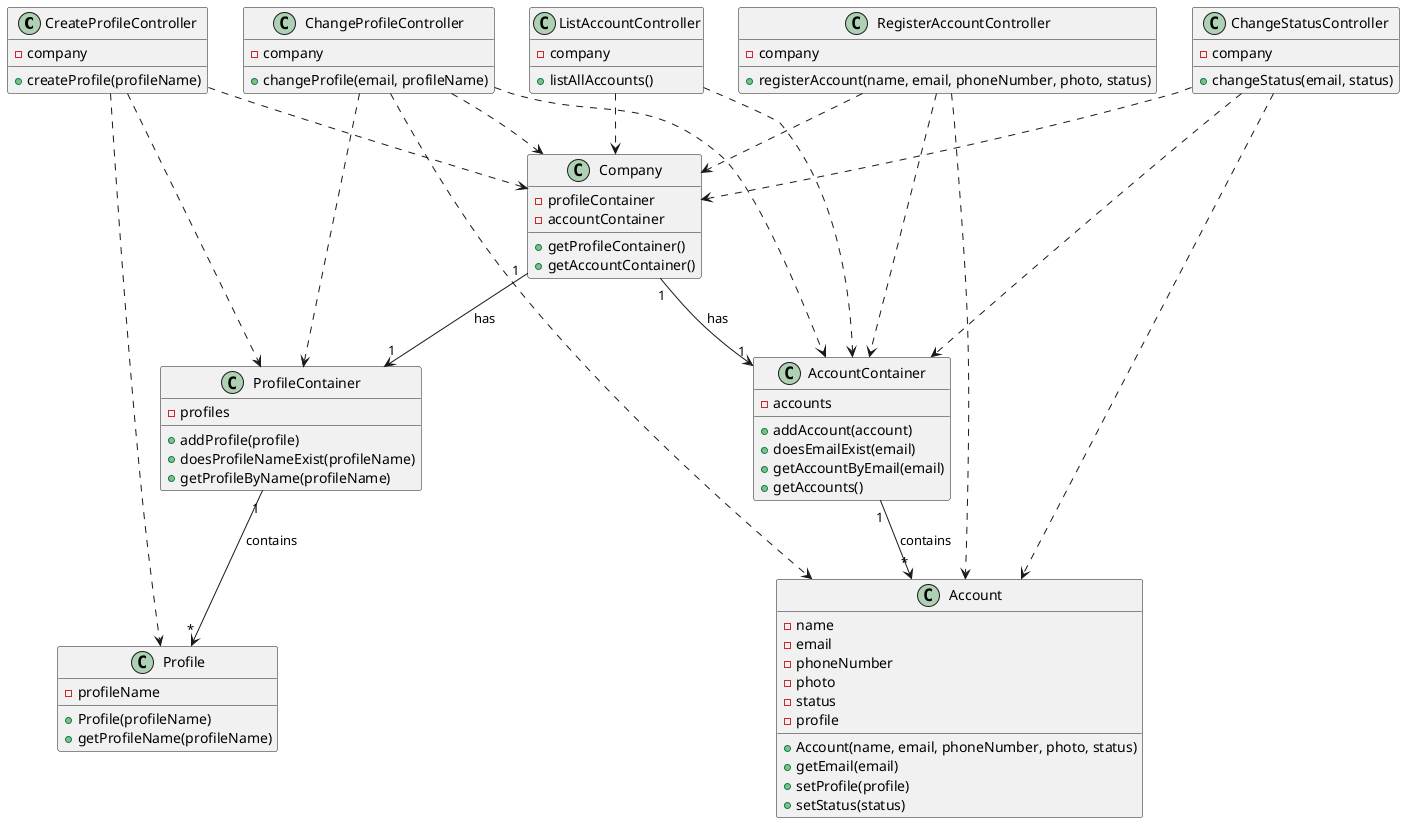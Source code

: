 @startuml

class "CreateProfileController" {
-company
+createProfile(profileName)
}

class "RegisterAccountController" {
-company
+registerAccount(name, email, phoneNumber, photo, status)
}

class ChangeProfileController {
-company
+changeProfile(email, profileName)
}

class "ListAccountController" {
-company
+listAllAccounts()
}

class "ChangeStatusController" {
-company
+changeStatus(email, status)
}

class "Company" {
-profileContainer
-accountContainer
+getProfileContainer()
+getAccountContainer()
}

class "ProfileContainer"{
-profiles
+addProfile(profile)
+doesProfileNameExist(profileName)
+getProfileByName(profileName)
}

class "Profile"{
-profileName
+Profile(profileName)
+getProfileName(profileName)
}

class "AccountContainer"{
-accounts
+addAccount(account)
+doesEmailExist(email)
+getAccountByEmail(email)
+getAccounts()
}

class "Account" {
-name
-email
-phoneNumber
-photo
-status
-profile
+Account(name, email, phoneNumber, photo, status)
+getEmail(email)
+setProfile(profile)
+setStatus(status)
}

"CreateProfileController" ..>  "Company"
"CreateProfileController" ..> "ProfileContainer"
"CreateProfileController" ..> "Profile"
"Company" "1"-->"1" "ProfileContainer": has
"ProfileContainer" "1" --> "*" "Profile": contains

"RegisterAccountController" ..>  "Company"
"RegisterAccountController" ..> "Account"
"RegisterAccountController" ..> "AccountContainer"
"Company" "1"-->"1" "AccountContainer": has
"AccountContainer" "1"-->"*" "Account": contains

ChangeProfileController ..> Company
ChangeProfileController ..> ProfileContainer
ChangeProfileController ..> AccountContainer
ChangeProfileController ..> Account

"ListAccountController" ..> "Company"
"ListAccountController" ..> "AccountContainer"

"ChangeStatusController" ..> "Company"
"ChangeStatusController" ..> "AccountContainer"
"ChangeStatusController" ..> "Account"

@enduml